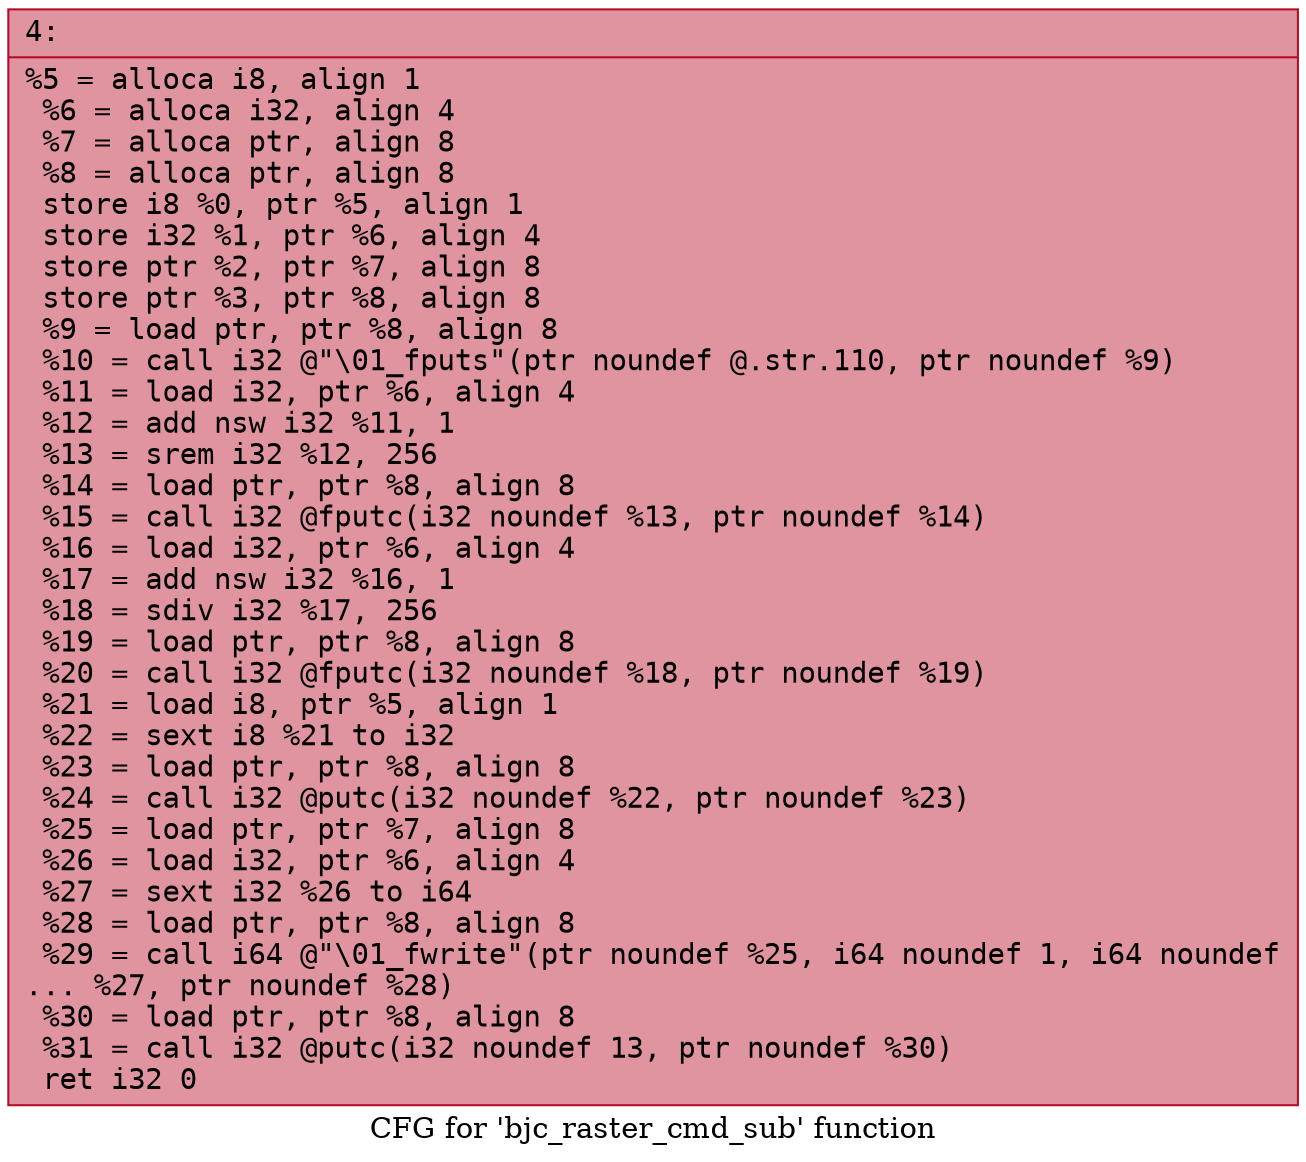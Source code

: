 digraph "CFG for 'bjc_raster_cmd_sub' function" {
	label="CFG for 'bjc_raster_cmd_sub' function";

	Node0x60000152f340 [shape=record,color="#b70d28ff", style=filled, fillcolor="#b70d2870" fontname="Courier",label="{4:\l|  %5 = alloca i8, align 1\l  %6 = alloca i32, align 4\l  %7 = alloca ptr, align 8\l  %8 = alloca ptr, align 8\l  store i8 %0, ptr %5, align 1\l  store i32 %1, ptr %6, align 4\l  store ptr %2, ptr %7, align 8\l  store ptr %3, ptr %8, align 8\l  %9 = load ptr, ptr %8, align 8\l  %10 = call i32 @\"\\01_fputs\"(ptr noundef @.str.110, ptr noundef %9)\l  %11 = load i32, ptr %6, align 4\l  %12 = add nsw i32 %11, 1\l  %13 = srem i32 %12, 256\l  %14 = load ptr, ptr %8, align 8\l  %15 = call i32 @fputc(i32 noundef %13, ptr noundef %14)\l  %16 = load i32, ptr %6, align 4\l  %17 = add nsw i32 %16, 1\l  %18 = sdiv i32 %17, 256\l  %19 = load ptr, ptr %8, align 8\l  %20 = call i32 @fputc(i32 noundef %18, ptr noundef %19)\l  %21 = load i8, ptr %5, align 1\l  %22 = sext i8 %21 to i32\l  %23 = load ptr, ptr %8, align 8\l  %24 = call i32 @putc(i32 noundef %22, ptr noundef %23)\l  %25 = load ptr, ptr %7, align 8\l  %26 = load i32, ptr %6, align 4\l  %27 = sext i32 %26 to i64\l  %28 = load ptr, ptr %8, align 8\l  %29 = call i64 @\"\\01_fwrite\"(ptr noundef %25, i64 noundef 1, i64 noundef\l... %27, ptr noundef %28)\l  %30 = load ptr, ptr %8, align 8\l  %31 = call i32 @putc(i32 noundef 13, ptr noundef %30)\l  ret i32 0\l}"];
}
